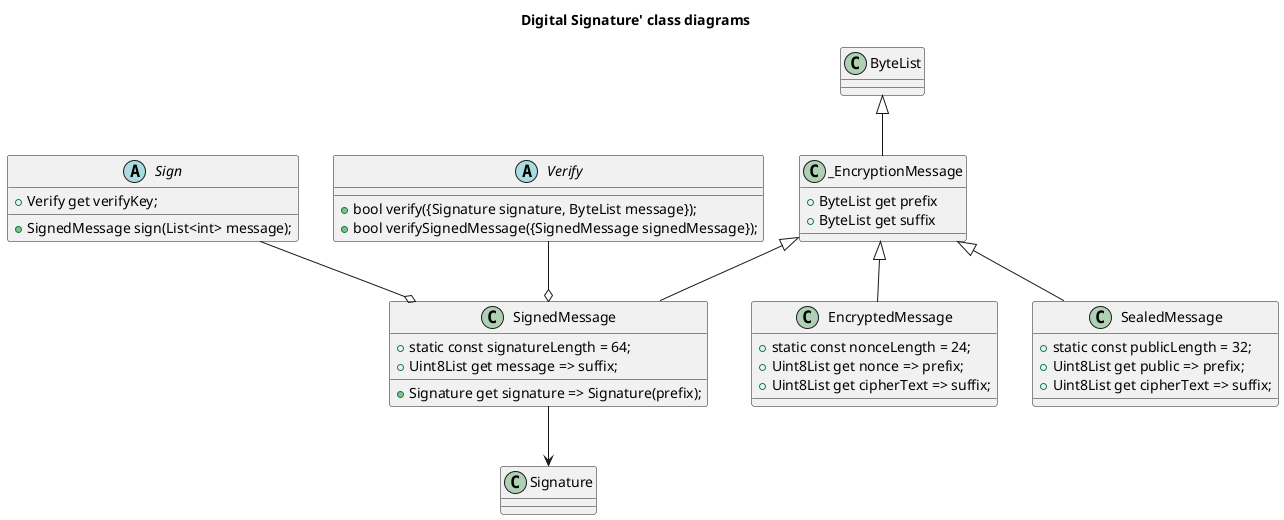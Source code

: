 @startuml

title Digital Signature' class diagrams

abstract class Sign {
  + Verify get verifyKey;
  + SignedMessage sign(List<int> message);
}

abstract class Verify {
  + bool verify({Signature signature, ByteList message});
  + bool verifySignedMessage({SignedMessage signedMessage});
}

class _EncryptionMessage extends ByteList {
  + ByteList get prefix
  + ByteList get suffix
}

class EncryptedMessage extends _EncryptionMessage {
  + static const nonceLength = 24; 
  + Uint8List get nonce => prefix;
  + Uint8List get cipherText => suffix;
}

class SealedMessage extends _EncryptionMessage {
  + static const publicLength = 32;
  + Uint8List get public => prefix;
  + Uint8List get cipherText => suffix;
}

class SignedMessage extends _EncryptionMessage {
  + static const signatureLength = 64;
  + Uint8List get message => suffix;
  + Signature get signature => Signature(prefix);
}

SignedMessage --> Signature
Verify --o SignedMessage
Sign --o SignedMessage

@enduml